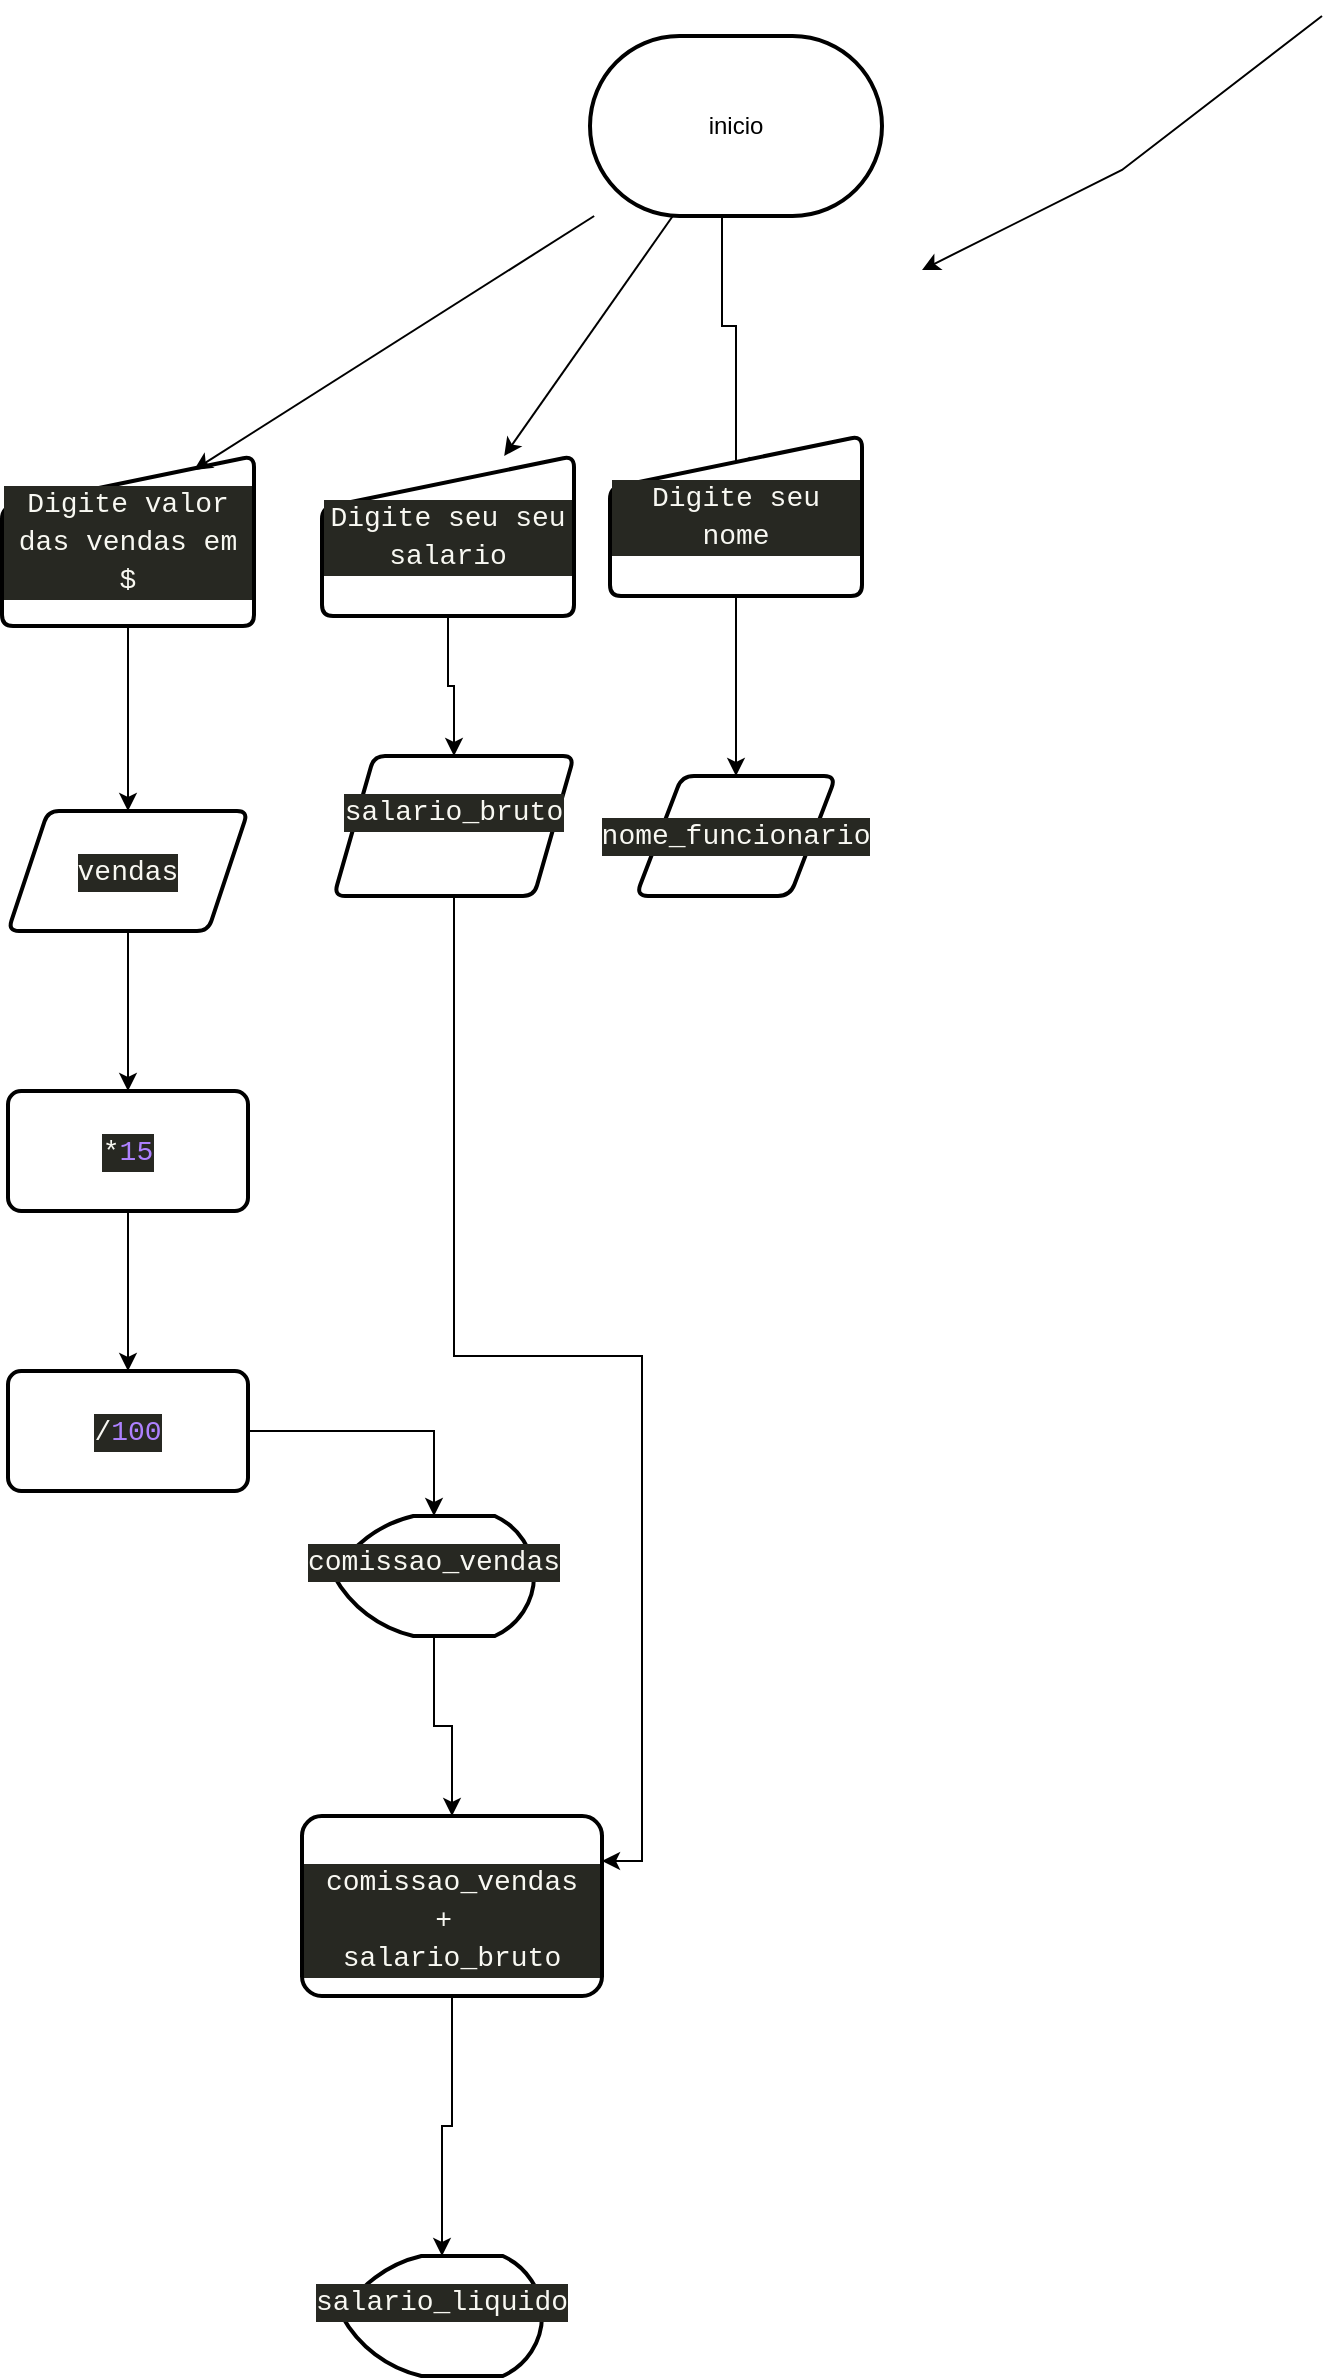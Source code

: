 <mxfile version="21.1.2" type="github">
  <diagram name="Página-1" id="HQuNqOtXM937pcGk3T5x">
    <mxGraphModel dx="756" dy="424" grid="1" gridSize="10" guides="1" tooltips="1" connect="1" arrows="1" fold="1" page="1" pageScale="1" pageWidth="827" pageHeight="1169" math="0" shadow="0">
      <root>
        <mxCell id="0" />
        <mxCell id="1" parent="0" />
        <mxCell id="p1mFdIxeezli4ScWppZF-30" value="" style="edgeStyle=orthogonalEdgeStyle;rounded=0;orthogonalLoop=1;jettySize=auto;html=1;entryX=0.484;entryY=0.188;entryDx=0;entryDy=0;entryPerimeter=0;" edge="1" parent="1" source="p1mFdIxeezli4ScWppZF-11" target="p1mFdIxeezli4ScWppZF-14">
          <mxGeometry relative="1" as="geometry">
            <Array as="points">
              <mxPoint x="430" y="165" />
              <mxPoint x="437" y="165" />
              <mxPoint x="437" y="235" />
            </Array>
          </mxGeometry>
        </mxCell>
        <mxCell id="p1mFdIxeezli4ScWppZF-11" value="inicio" style="strokeWidth=2;html=1;shape=mxgraph.flowchart.terminator;whiteSpace=wrap;" vertex="1" parent="1">
          <mxGeometry x="364" y="20" width="146" height="90" as="geometry" />
        </mxCell>
        <mxCell id="p1mFdIxeezli4ScWppZF-14" value="&lt;div style=&quot;color: rgb(248, 248, 242); background-color: rgb(39, 40, 34); font-family: Consolas, &amp;quot;Courier New&amp;quot;, monospace; font-size: 14px; line-height: 19px;&quot;&gt;Digite seu nome&lt;/div&gt;" style="html=1;strokeWidth=2;shape=manualInput;whiteSpace=wrap;rounded=1;size=26;arcSize=11;" vertex="1" parent="1">
          <mxGeometry x="374" y="220" width="126" height="80" as="geometry" />
        </mxCell>
        <mxCell id="p1mFdIxeezli4ScWppZF-36" value="" style="edgeStyle=orthogonalEdgeStyle;rounded=0;orthogonalLoop=1;jettySize=auto;html=1;" edge="1" parent="1" source="p1mFdIxeezli4ScWppZF-18" target="p1mFdIxeezli4ScWppZF-35">
          <mxGeometry relative="1" as="geometry" />
        </mxCell>
        <mxCell id="p1mFdIxeezli4ScWppZF-18" value="&lt;div style=&quot;color: rgb(248, 248, 242); background-color: rgb(39, 40, 34); font-family: Consolas, &amp;quot;Courier New&amp;quot;, monospace; font-size: 14px; line-height: 19px;&quot;&gt;Digite seu seu salario&lt;/div&gt;" style="html=1;strokeWidth=2;shape=manualInput;whiteSpace=wrap;rounded=1;size=26;arcSize=11;" vertex="1" parent="1">
          <mxGeometry x="230" y="230" width="126" height="80" as="geometry" />
        </mxCell>
        <mxCell id="p1mFdIxeezli4ScWppZF-34" value="" style="edgeStyle=orthogonalEdgeStyle;rounded=0;orthogonalLoop=1;jettySize=auto;html=1;" edge="1" parent="1" source="p1mFdIxeezli4ScWppZF-19" target="p1mFdIxeezli4ScWppZF-33">
          <mxGeometry relative="1" as="geometry" />
        </mxCell>
        <mxCell id="p1mFdIxeezli4ScWppZF-19" value="&lt;div style=&quot;color: rgb(248, 248, 242); background-color: rgb(39, 40, 34); font-family: Consolas, &amp;quot;Courier New&amp;quot;, monospace; font-size: 14px; line-height: 19px;&quot;&gt;Digite valor das vendas em $&lt;/div&gt;" style="html=1;strokeWidth=2;shape=manualInput;whiteSpace=wrap;rounded=1;size=26;arcSize=11;" vertex="1" parent="1">
          <mxGeometry x="70" y="230" width="126" height="85" as="geometry" />
        </mxCell>
        <mxCell id="p1mFdIxeezli4ScWppZF-22" value="" style="edgeStyle=orthogonalEdgeStyle;rounded=0;orthogonalLoop=1;jettySize=auto;html=1;exitX=0.5;exitY=1;exitDx=0;exitDy=0;" edge="1" parent="1" source="p1mFdIxeezli4ScWppZF-14" target="p1mFdIxeezli4ScWppZF-21">
          <mxGeometry relative="1" as="geometry">
            <mxPoint x="437" y="350" as="targetPoint" />
            <mxPoint x="437" y="300" as="sourcePoint" />
          </mxGeometry>
        </mxCell>
        <mxCell id="p1mFdIxeezli4ScWppZF-21" value="&lt;div style=&quot;color: rgb(248, 248, 242); background-color: rgb(39, 40, 34); font-family: Consolas, &amp;quot;Courier New&amp;quot;, monospace; font-size: 14px; line-height: 19px;&quot;&gt;nome_funcionario&lt;/div&gt;" style="shape=parallelogram;html=1;strokeWidth=2;perimeter=parallelogramPerimeter;whiteSpace=wrap;rounded=1;arcSize=12;size=0.23;" vertex="1" parent="1">
          <mxGeometry x="387" y="390" width="100" height="60" as="geometry" />
        </mxCell>
        <mxCell id="p1mFdIxeezli4ScWppZF-25" value="" style="edgeStyle=none;orthogonalLoop=1;jettySize=auto;html=1;rounded=0;entryX=0.762;entryY=0.082;entryDx=0;entryDy=0;entryPerimeter=0;" edge="1" parent="1" source="p1mFdIxeezli4ScWppZF-11" target="p1mFdIxeezli4ScWppZF-19">
          <mxGeometry width="100" relative="1" as="geometry">
            <mxPoint x="310" y="120" as="sourcePoint" />
            <mxPoint x="450" y="140" as="targetPoint" />
            <Array as="points" />
          </mxGeometry>
        </mxCell>
        <mxCell id="p1mFdIxeezli4ScWppZF-28" value="" style="edgeStyle=none;orthogonalLoop=1;jettySize=auto;html=1;rounded=0;" edge="1" parent="1" source="p1mFdIxeezli4ScWppZF-11" target="p1mFdIxeezli4ScWppZF-18">
          <mxGeometry width="100" relative="1" as="geometry">
            <mxPoint x="414" y="110" as="sourcePoint" />
            <mxPoint x="250" y="247" as="targetPoint" />
            <Array as="points" />
          </mxGeometry>
        </mxCell>
        <mxCell id="p1mFdIxeezli4ScWppZF-29" value="" style="edgeStyle=none;orthogonalLoop=1;jettySize=auto;html=1;rounded=0;entryX=0.762;entryY=0.082;entryDx=0;entryDy=0;entryPerimeter=0;" edge="1" parent="1">
          <mxGeometry width="100" relative="1" as="geometry">
            <mxPoint x="730" y="10" as="sourcePoint" />
            <mxPoint x="530" y="137" as="targetPoint" />
            <Array as="points">
              <mxPoint x="630" y="87" />
            </Array>
          </mxGeometry>
        </mxCell>
        <mxCell id="p1mFdIxeezli4ScWppZF-38" value="" style="edgeStyle=orthogonalEdgeStyle;rounded=0;orthogonalLoop=1;jettySize=auto;html=1;" edge="1" parent="1" source="p1mFdIxeezli4ScWppZF-33" target="p1mFdIxeezli4ScWppZF-37">
          <mxGeometry relative="1" as="geometry" />
        </mxCell>
        <mxCell id="p1mFdIxeezli4ScWppZF-33" value="&lt;br&gt;&lt;div style=&quot;color: rgb(248, 248, 242); background-color: rgb(39, 40, 34); font-family: Consolas, &amp;quot;Courier New&amp;quot;, monospace; font-weight: normal; font-size: 14px; line-height: 19px;&quot;&gt;&lt;div&gt;&lt;span style=&quot;color: #f8f8f2;&quot;&gt;vendas&lt;/span&gt;&lt;/div&gt;&lt;/div&gt;&lt;br&gt;" style="shape=parallelogram;perimeter=parallelogramPerimeter;whiteSpace=wrap;html=1;fixedSize=1;strokeWidth=2;rounded=1;arcSize=11;" vertex="1" parent="1">
          <mxGeometry x="73" y="407.5" width="120" height="60" as="geometry" />
        </mxCell>
        <mxCell id="p1mFdIxeezli4ScWppZF-45" style="edgeStyle=orthogonalEdgeStyle;rounded=0;orthogonalLoop=1;jettySize=auto;html=1;entryX=1;entryY=0.25;entryDx=0;entryDy=0;" edge="1" parent="1" source="p1mFdIxeezli4ScWppZF-35" target="p1mFdIxeezli4ScWppZF-46">
          <mxGeometry relative="1" as="geometry">
            <mxPoint x="410" y="830" as="targetPoint" />
          </mxGeometry>
        </mxCell>
        <mxCell id="p1mFdIxeezli4ScWppZF-35" value="&#xa;&lt;div style=&quot;color: rgb(248, 248, 242); background-color: rgb(39, 40, 34); font-family: Consolas, &amp;quot;Courier New&amp;quot;, monospace; font-weight: normal; font-size: 14px; line-height: 19px;&quot;&gt;&lt;div&gt;&lt;span style=&quot;color: #f8f8f2;&quot;&gt;salario_bruto&lt;/span&gt;&lt;/div&gt;&lt;/div&gt;&#xa;&#xa;" style="shape=parallelogram;perimeter=parallelogramPerimeter;whiteSpace=wrap;html=1;fixedSize=1;strokeWidth=2;rounded=1;arcSize=11;" vertex="1" parent="1">
          <mxGeometry x="236" y="380" width="120" height="70" as="geometry" />
        </mxCell>
        <mxCell id="p1mFdIxeezli4ScWppZF-41" value="" style="edgeStyle=orthogonalEdgeStyle;rounded=0;orthogonalLoop=1;jettySize=auto;html=1;" edge="1" parent="1" source="p1mFdIxeezli4ScWppZF-37" target="p1mFdIxeezli4ScWppZF-40">
          <mxGeometry relative="1" as="geometry" />
        </mxCell>
        <mxCell id="p1mFdIxeezli4ScWppZF-37" value="&lt;div style=&quot;color: rgb(248, 248, 242); background-color: rgb(39, 40, 34); font-family: Consolas, &amp;quot;Courier New&amp;quot;, monospace; font-size: 14px; line-height: 19px;&quot;&gt;*&lt;span style=&quot;color: #ae81ff;&quot;&gt;15&lt;/span&gt;&lt;/div&gt;" style="whiteSpace=wrap;html=1;strokeWidth=2;rounded=1;arcSize=11;" vertex="1" parent="1">
          <mxGeometry x="73" y="547.5" width="120" height="60" as="geometry" />
        </mxCell>
        <mxCell id="p1mFdIxeezli4ScWppZF-44" value="" style="edgeStyle=orthogonalEdgeStyle;rounded=0;orthogonalLoop=1;jettySize=auto;html=1;" edge="1" parent="1" source="p1mFdIxeezli4ScWppZF-40" target="p1mFdIxeezli4ScWppZF-51">
          <mxGeometry relative="1" as="geometry">
            <mxPoint x="280" y="770" as="targetPoint" />
          </mxGeometry>
        </mxCell>
        <mxCell id="p1mFdIxeezli4ScWppZF-40" value="&lt;div style=&quot;color: rgb(248, 248, 242); background-color: rgb(39, 40, 34); font-family: Consolas, &amp;quot;Courier New&amp;quot;, monospace; font-size: 14px; line-height: 19px;&quot;&gt;/&lt;span style=&quot;color: #ae81ff;&quot;&gt;100&lt;/span&gt;&lt;/div&gt;" style="rounded=1;whiteSpace=wrap;html=1;strokeWidth=2;arcSize=11;" vertex="1" parent="1">
          <mxGeometry x="73" y="687.5" width="120" height="60" as="geometry" />
        </mxCell>
        <mxCell id="p1mFdIxeezli4ScWppZF-47" value="" style="edgeStyle=orthogonalEdgeStyle;rounded=0;orthogonalLoop=1;jettySize=auto;html=1;" edge="1" parent="1" source="p1mFdIxeezli4ScWppZF-51" target="p1mFdIxeezli4ScWppZF-46">
          <mxGeometry relative="1" as="geometry">
            <mxPoint x="280" y="830" as="sourcePoint" />
          </mxGeometry>
        </mxCell>
        <mxCell id="p1mFdIxeezli4ScWppZF-49" value="" style="edgeStyle=orthogonalEdgeStyle;rounded=0;orthogonalLoop=1;jettySize=auto;html=1;entryX=0.5;entryY=0;entryDx=0;entryDy=0;entryPerimeter=0;" edge="1" parent="1" source="p1mFdIxeezli4ScWppZF-46" target="p1mFdIxeezli4ScWppZF-50">
          <mxGeometry relative="1" as="geometry">
            <mxPoint x="293" y="1110" as="targetPoint" />
          </mxGeometry>
        </mxCell>
        <mxCell id="p1mFdIxeezli4ScWppZF-46" value="&lt;br&gt;&lt;div style=&quot;border-color: var(--border-color); font-style: normal; font-variant-ligatures: normal; font-variant-caps: normal; font-weight: normal; letter-spacing: normal; orphans: 2; text-align: center; text-indent: 0px; text-transform: none; widows: 2; word-spacing: 0px; -webkit-text-stroke-width: 0px; text-decoration-thickness: initial; text-decoration-style: initial; text-decoration-color: initial; color: rgb(248, 248, 242); background-color: rgb(39, 40, 34); font-family: Consolas, &amp;quot;Courier New&amp;quot;, monospace; font-size: 14px; line-height: 19px;&quot;&gt;&lt;div style=&quot;border-color: var(--border-color);&quot;&gt;&lt;span style=&quot;border-color: var(--border-color); color: rgb(248, 248, 242);&quot;&gt;comissao_vendas +&amp;nbsp;&lt;/span&gt;&lt;/div&gt;&lt;/div&gt;&lt;div style=&quot;border-color: var(--border-color); color: rgb(248, 248, 242); background-color: rgb(39, 40, 34); font-family: Consolas, &amp;quot;Courier New&amp;quot;, monospace; font-size: 14px; line-height: 19px;&quot;&gt;&lt;div style=&quot;border-color: var(--border-color);&quot;&gt;salario_bruto&lt;/div&gt;&lt;/div&gt;" style="rounded=1;whiteSpace=wrap;html=1;strokeWidth=2;arcSize=11;" vertex="1" parent="1">
          <mxGeometry x="220" y="910" width="150" height="90" as="geometry" />
        </mxCell>
        <mxCell id="p1mFdIxeezli4ScWppZF-50" value="&#xa;&lt;div style=&quot;color: rgb(248, 248, 242); background-color: rgb(39, 40, 34); font-family: Consolas, &amp;quot;Courier New&amp;quot;, monospace; font-weight: normal; font-size: 14px; line-height: 19px;&quot;&gt;&lt;div&gt;&lt;span style=&quot;color: #f8f8f2;&quot;&gt;salario_liquido&lt;/span&gt;&lt;/div&gt;&lt;/div&gt;&#xa;&#xa;" style="strokeWidth=2;html=1;shape=mxgraph.flowchart.display;whiteSpace=wrap;" vertex="1" parent="1">
          <mxGeometry x="240" y="1130" width="100" height="60" as="geometry" />
        </mxCell>
        <mxCell id="p1mFdIxeezli4ScWppZF-51" value="&lt;br&gt;&lt;div style=&quot;border-color: var(--border-color); font-style: normal; font-variant-ligatures: normal; font-variant-caps: normal; font-weight: normal; letter-spacing: normal; orphans: 2; text-align: center; text-indent: 0px; text-transform: none; widows: 2; word-spacing: 0px; -webkit-text-stroke-width: 0px; text-decoration-thickness: initial; text-decoration-style: initial; text-decoration-color: initial; color: rgb(248, 248, 242); background-color: rgb(39, 40, 34); font-family: Consolas, &amp;quot;Courier New&amp;quot;, monospace; font-size: 14px; line-height: 19px;&quot;&gt;&lt;div style=&quot;border-color: var(--border-color);&quot;&gt;&lt;span style=&quot;border-color: var(--border-color); color: rgb(248, 248, 242);&quot;&gt;comissao_vendas&lt;/span&gt;&lt;/div&gt;&lt;/div&gt;&lt;br style=&quot;border-color: var(--border-color); color: rgb(0, 0, 0); font-family: Helvetica; font-size: 12px; font-style: normal; font-variant-ligatures: normal; font-variant-caps: normal; font-weight: 400; letter-spacing: normal; orphans: 2; text-align: center; text-indent: 0px; text-transform: none; widows: 2; word-spacing: 0px; -webkit-text-stroke-width: 0px; background-color: rgb(251, 251, 251); text-decoration-thickness: initial; text-decoration-style: initial; text-decoration-color: initial;&quot;&gt;&lt;br&gt;" style="strokeWidth=2;html=1;shape=mxgraph.flowchart.display;whiteSpace=wrap;" vertex="1" parent="1">
          <mxGeometry x="236" y="760" width="100" height="60" as="geometry" />
        </mxCell>
      </root>
    </mxGraphModel>
  </diagram>
</mxfile>
